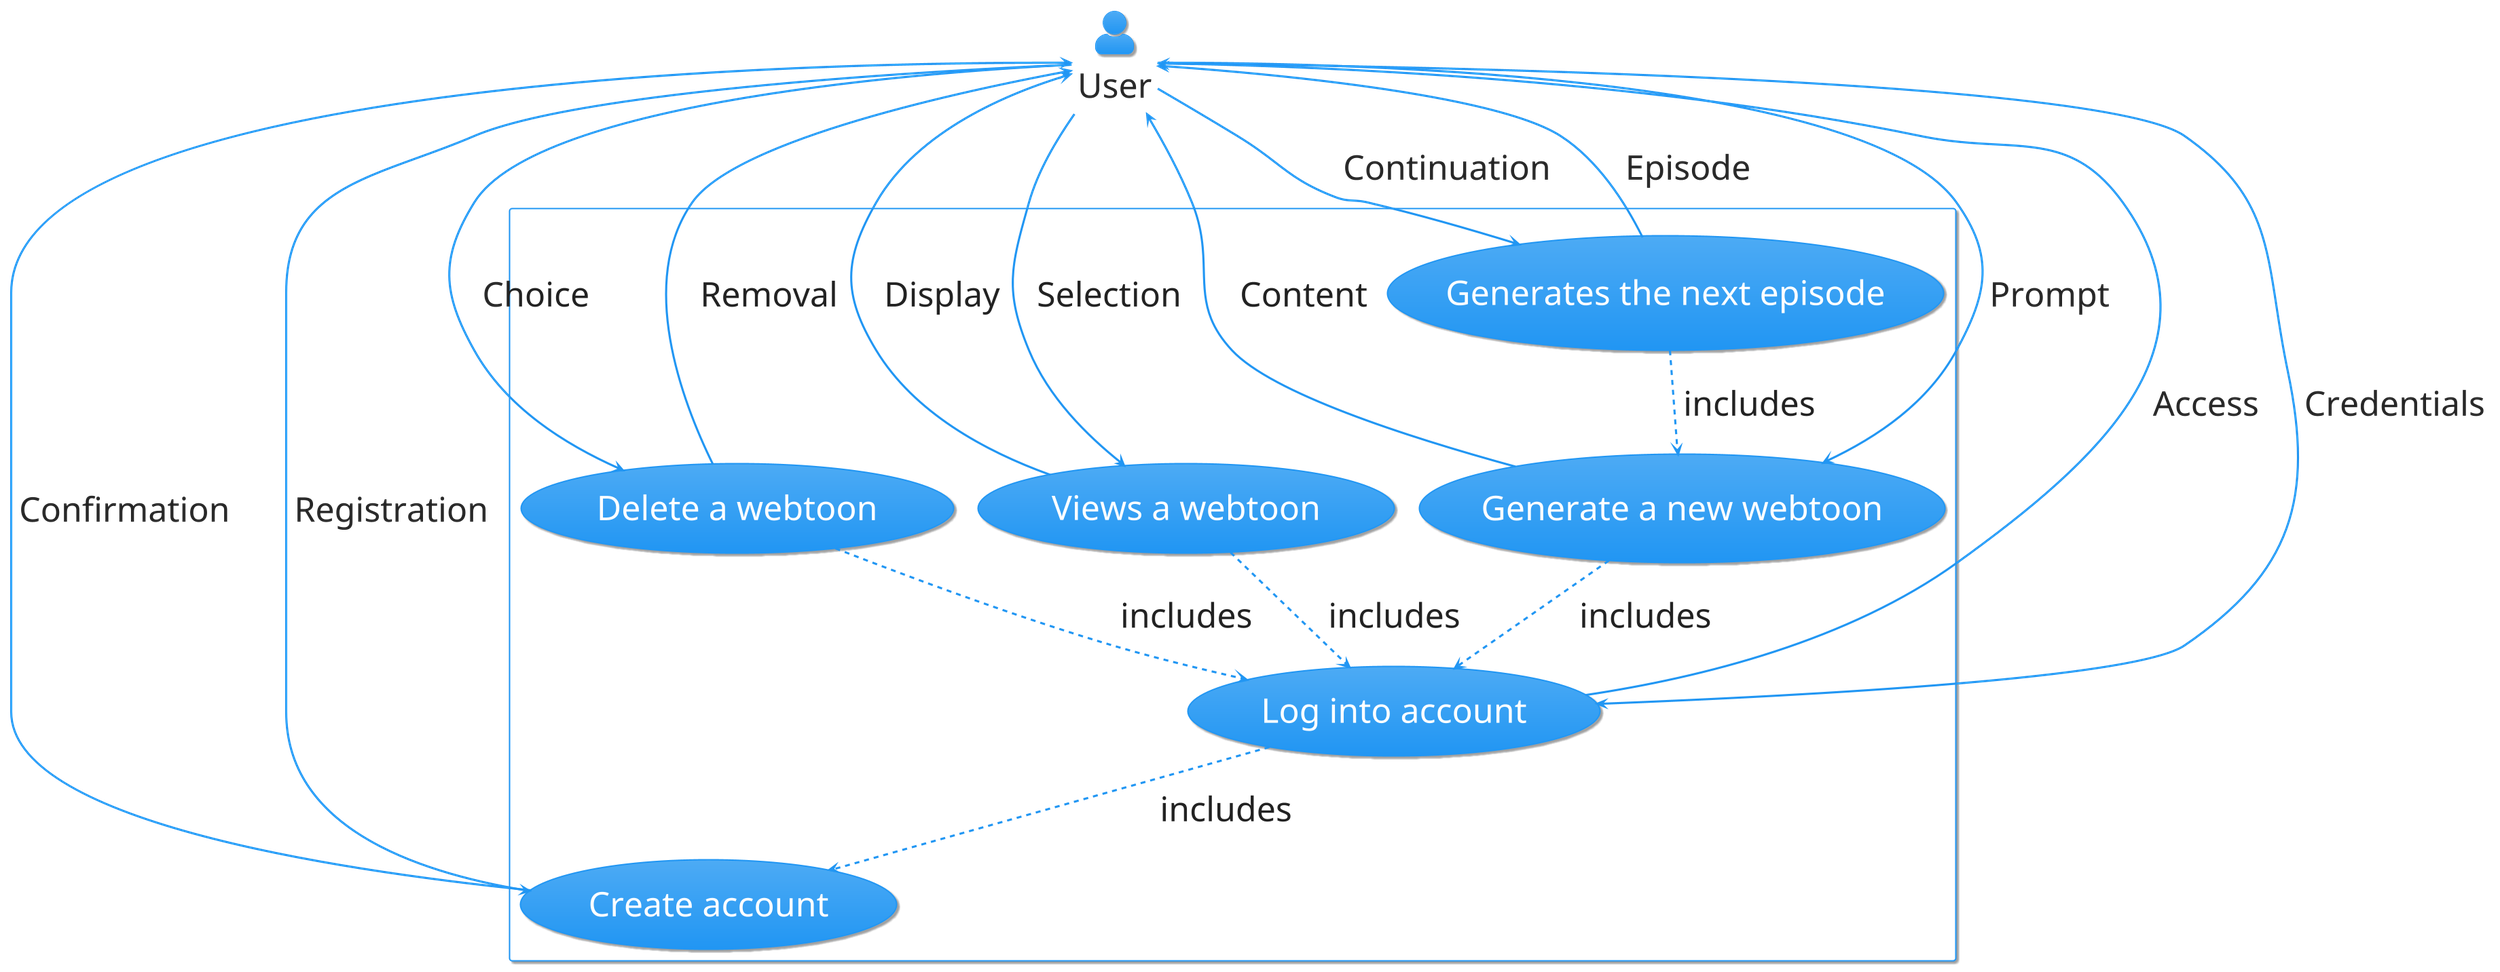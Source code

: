 @startuml 
!theme materia
skinparam actorStyle awesome
skinparam defaultFontSize 48

' Define the actors
:User: as user
' :Admin: as admin

' Define the use cases
rectangle {
    (Create account) as create
    (Log into account) as login
    (Generate a new webtoon) as generate
    (Views a webtoon) as view
    (Delete a webtoon) as delete
    (Generates the next episode) as next
}

' Define the extends and includes arrows
next ..> generate : includes
generate ..> login : includes
view ..> login : includes
delete ..> login : includes
login ..> create : includes

' Define the relationships
' admin --> create
' admin --> login
user --> create : Registration
user <-- create : Confirmation
user --> login : Credentials
user <-- login : Access
user --> generate : Prompt
user <-- generate : Content
user --> view : Selection
user <-- view : Display
user --> delete : Choice
user <-- delete : Removal
user --> next : Continuation
user <-- next : Episode

' Define the layout
' left to right direction
@enduml